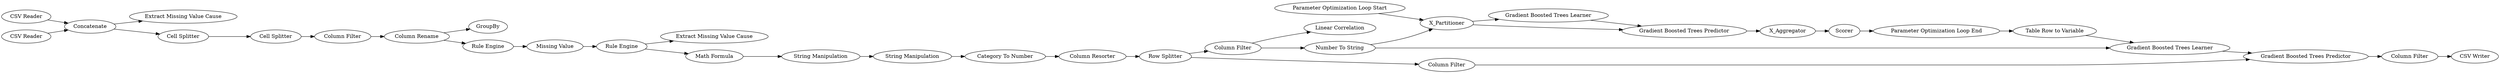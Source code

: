 digraph {
	"4366353044861770792_27" [label=GroupBy]
	"4366353044861770792_56" [label="Gradient Boosted Trees Predictor"]
	"4366353044861770792_47" [label=X_Partitioner]
	"4366353044861770792_51" [label=Scorer]
	"4366353044861770792_6" [label="Extract Missing Value Cause"]
	"4366353044861770792_29" [label="Linear Correlation"]
	"4366353044861770792_16" [label=Concatenate]
	"4366353044861770792_9" [label="Extract Missing Value Cause"]
	"4366353044861770792_49" [label="Parameter Optimization Loop Start"]
	"4366353044861770792_33" [label="Row Splitter"]
	"4366353044861770792_44" [label="Column Filter"]
	"4366353044861770792_35" [label="Category To Number"]
	"4366353044861770792_43" [label="Column Filter"]
	"4366353044861770792_48" [label=X_Aggregator]
	"4366353044861770792_28" [label="Rule Engine"]
	"4366353044861770792_53" [label="Table Row to Variable"]
	"4366353044861770792_57" [label="CSV Writer"]
	"4366353044861770792_12" [label="Gradient Boosted Trees Learner"]
	"4366353044861770792_31" [label="String Manipulation"]
	"4366353044861770792_1" [label="CSV Reader"]
	"4366353044861770792_22" [label="Column Filter"]
	"4366353044861770792_54" [label="Gradient Boosted Trees Learner"]
	"4366353044861770792_21" [label="Cell Splitter"]
	"4366353044861770792_20" [label="Cell Splitter"]
	"4366353044861770792_30" [label="String Manipulation"]
	"4366353044861770792_52" [label="Parameter Optimization Loop End"]
	"4366353044861770792_8" [label="Rule Engine"]
	"4366353044861770792_23" [label="Column Rename"]
	"4366353044861770792_3" [label="Missing Value"]
	"4366353044861770792_58" [label="Column Filter"]
	"4366353044861770792_13" [label="Math Formula"]
	"4366353044861770792_40" [label="Gradient Boosted Trees Predictor"]
	"4366353044861770792_38" [label="Column Resorter"]
	"4366353044861770792_2" [label="CSV Reader"]
	"4366353044861770792_45" [label="Number To String"]
	"4366353044861770792_45" -> "4366353044861770792_47"
	"4366353044861770792_22" -> "4366353044861770792_23"
	"4366353044861770792_16" -> "4366353044861770792_20"
	"4366353044861770792_44" -> "4366353044861770792_45"
	"4366353044861770792_12" -> "4366353044861770792_40"
	"4366353044861770792_47" -> "4366353044861770792_40"
	"4366353044861770792_21" -> "4366353044861770792_22"
	"4366353044861770792_54" -> "4366353044861770792_56"
	"4366353044861770792_38" -> "4366353044861770792_33"
	"4366353044861770792_58" -> "4366353044861770792_57"
	"4366353044861770792_31" -> "4366353044861770792_35"
	"4366353044861770792_40" -> "4366353044861770792_48"
	"4366353044861770792_44" -> "4366353044861770792_29"
	"4366353044861770792_52" -> "4366353044861770792_53"
	"4366353044861770792_28" -> "4366353044861770792_3"
	"4366353044861770792_51" -> "4366353044861770792_52"
	"4366353044861770792_47" -> "4366353044861770792_12"
	"4366353044861770792_33" -> "4366353044861770792_44"
	"4366353044861770792_48" -> "4366353044861770792_51"
	"4366353044861770792_53" -> "4366353044861770792_54"
	"4366353044861770792_56" -> "4366353044861770792_58"
	"4366353044861770792_2" -> "4366353044861770792_16"
	"4366353044861770792_49" -> "4366353044861770792_47"
	"4366353044861770792_35" -> "4366353044861770792_38"
	"4366353044861770792_23" -> "4366353044861770792_27"
	"4366353044861770792_30" -> "4366353044861770792_31"
	"4366353044861770792_8" -> "4366353044861770792_9"
	"4366353044861770792_33" -> "4366353044861770792_43"
	"4366353044861770792_45" -> "4366353044861770792_54"
	"4366353044861770792_16" -> "4366353044861770792_6"
	"4366353044861770792_20" -> "4366353044861770792_21"
	"4366353044861770792_8" -> "4366353044861770792_13"
	"4366353044861770792_13" -> "4366353044861770792_30"
	"4366353044861770792_23" -> "4366353044861770792_28"
	"4366353044861770792_1" -> "4366353044861770792_16"
	"4366353044861770792_43" -> "4366353044861770792_56"
	"4366353044861770792_3" -> "4366353044861770792_8"
	rankdir=LR
}
